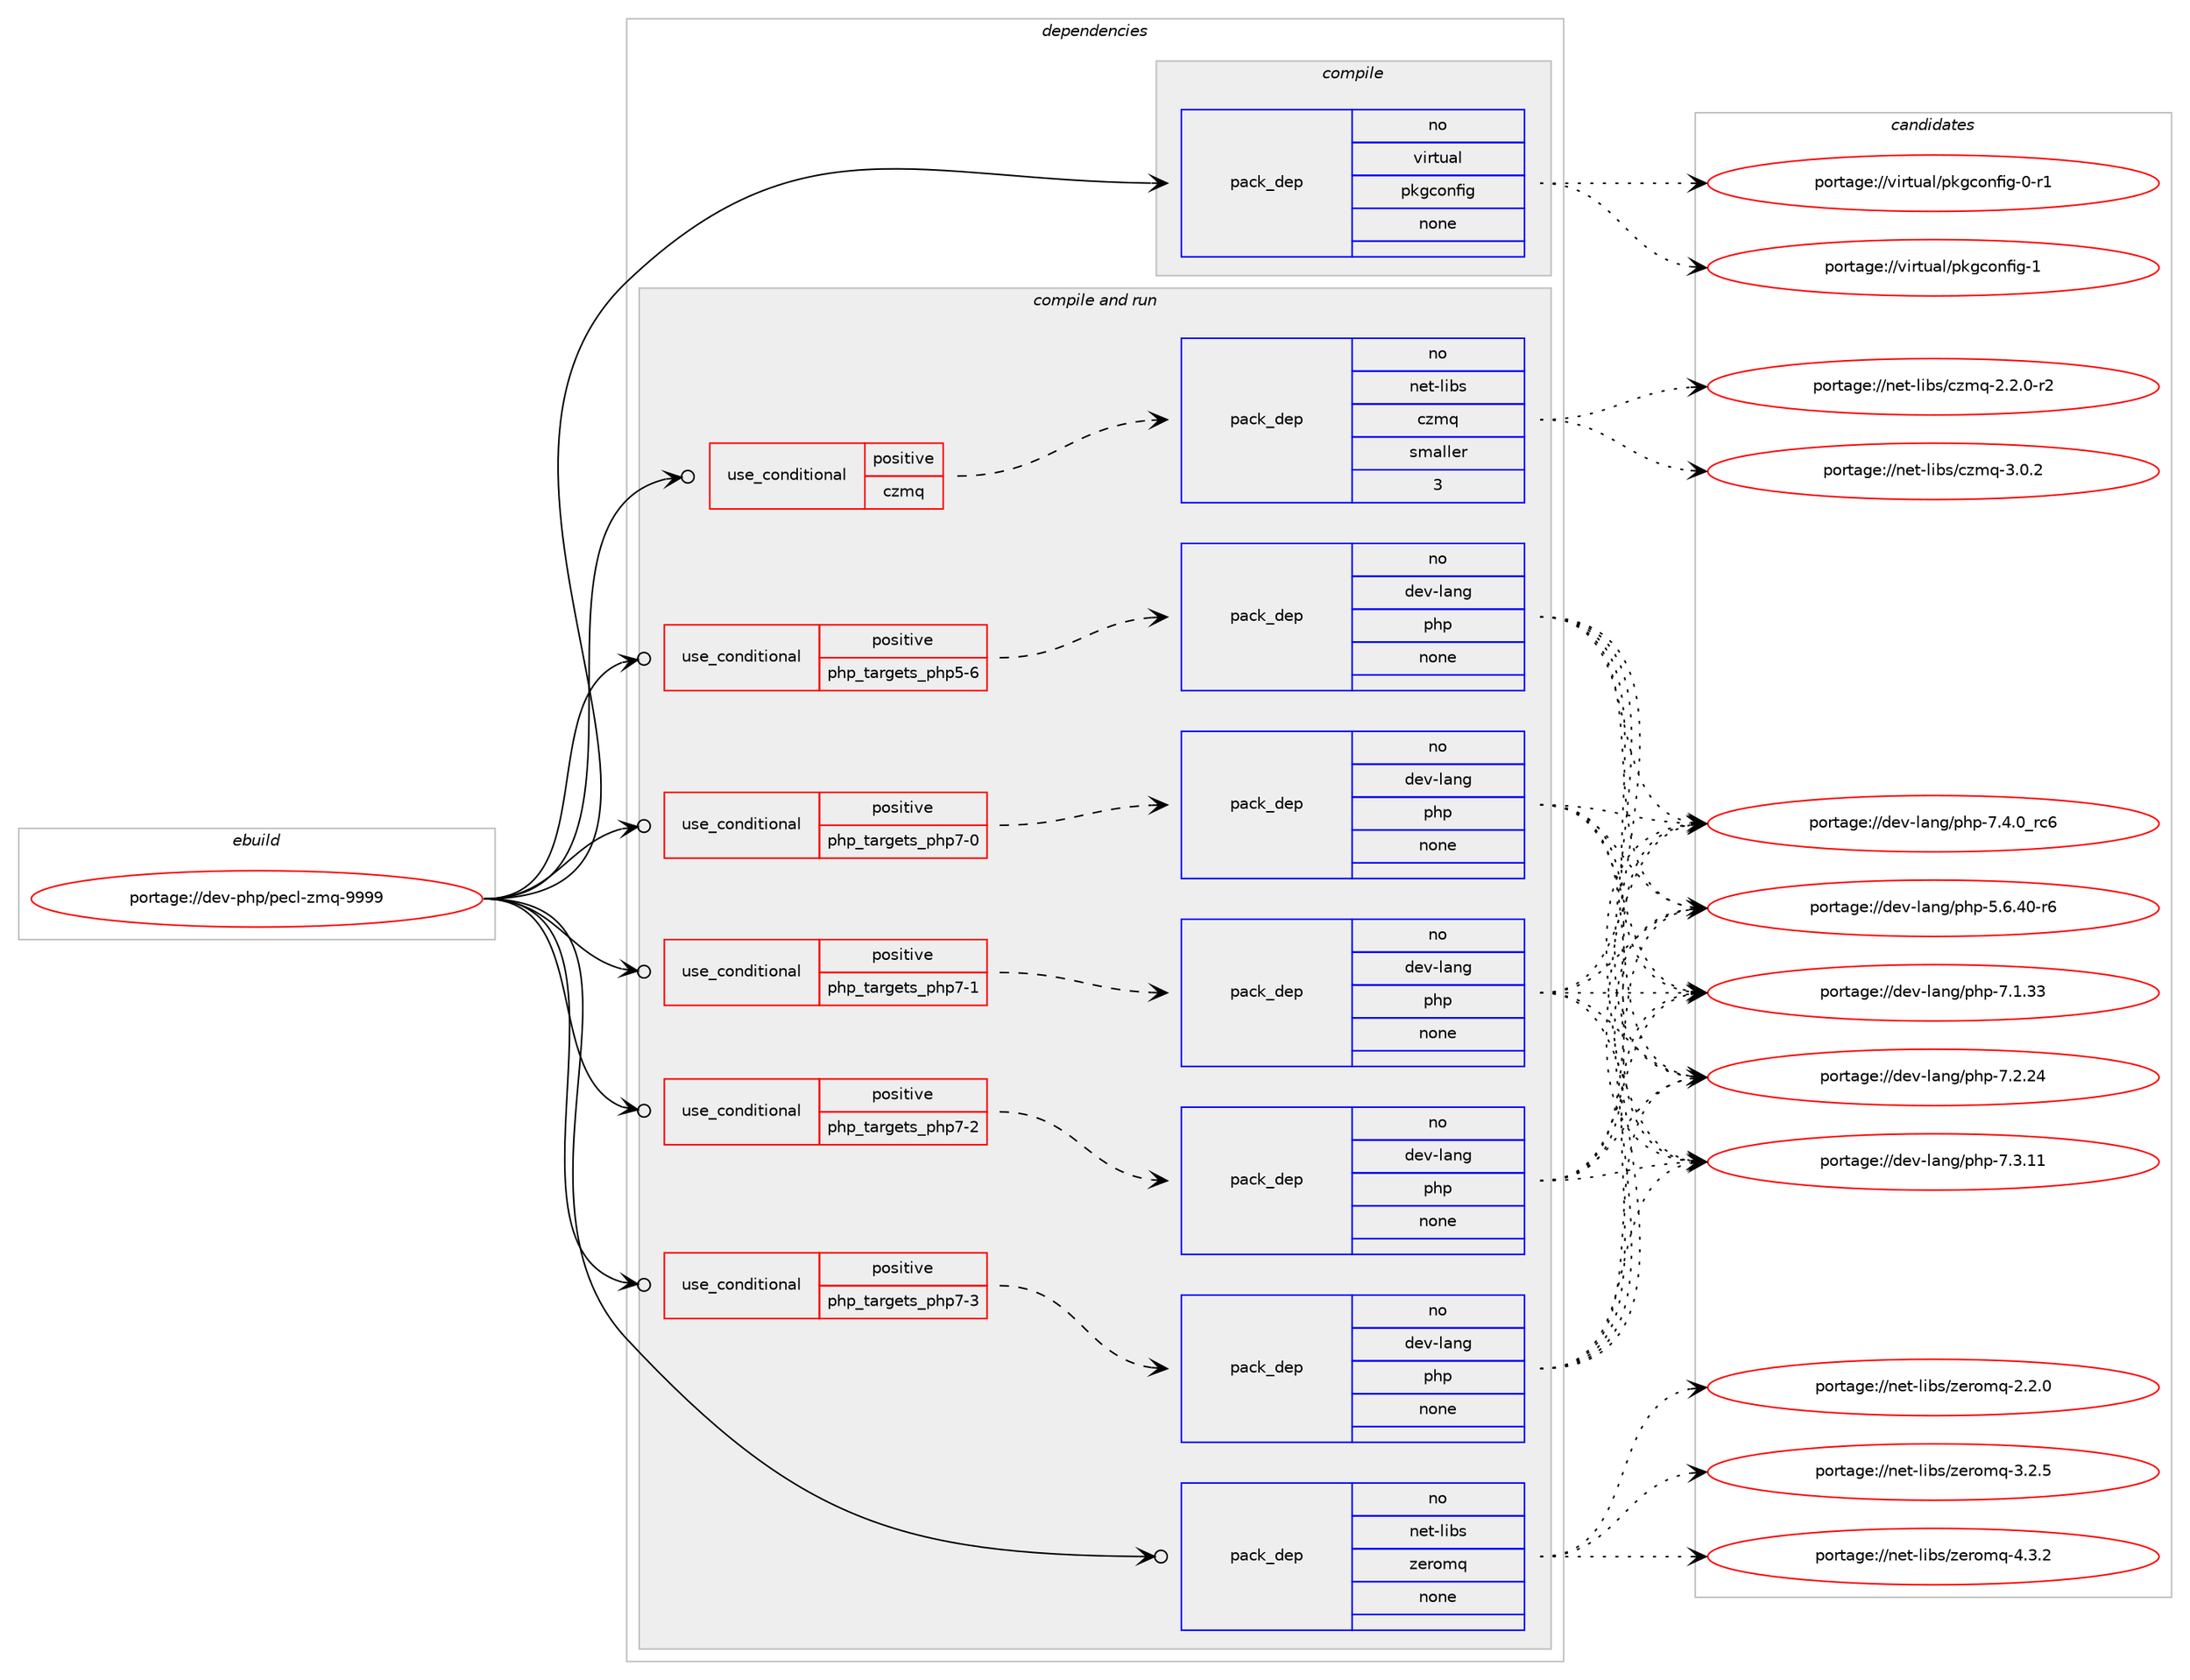 digraph prolog {

# *************
# Graph options
# *************

newrank=true;
concentrate=true;
compound=true;
graph [rankdir=LR,fontname=Helvetica,fontsize=10,ranksep=1.5];#, ranksep=2.5, nodesep=0.2];
edge  [arrowhead=vee];
node  [fontname=Helvetica,fontsize=10];

# **********
# The ebuild
# **********

subgraph cluster_leftcol {
color=gray;
rank=same;
label=<<i>ebuild</i>>;
id [label="portage://dev-php/pecl-zmq-9999", color=red, width=4, href="../dev-php/pecl-zmq-9999.svg"];
}

# ****************
# The dependencies
# ****************

subgraph cluster_midcol {
color=gray;
label=<<i>dependencies</i>>;
subgraph cluster_compile {
fillcolor="#eeeeee";
style=filled;
label=<<i>compile</i>>;
subgraph pack98618 {
dependency126554 [label=<<TABLE BORDER="0" CELLBORDER="1" CELLSPACING="0" CELLPADDING="4" WIDTH="220"><TR><TD ROWSPAN="6" CELLPADDING="30">pack_dep</TD></TR><TR><TD WIDTH="110">no</TD></TR><TR><TD>virtual</TD></TR><TR><TD>pkgconfig</TD></TR><TR><TD>none</TD></TR><TR><TD></TD></TR></TABLE>>, shape=none, color=blue];
}
id:e -> dependency126554:w [weight=20,style="solid",arrowhead="vee"];
}
subgraph cluster_compileandrun {
fillcolor="#eeeeee";
style=filled;
label=<<i>compile and run</i>>;
subgraph cond24649 {
dependency126555 [label=<<TABLE BORDER="0" CELLBORDER="1" CELLSPACING="0" CELLPADDING="4"><TR><TD ROWSPAN="3" CELLPADDING="10">use_conditional</TD></TR><TR><TD>positive</TD></TR><TR><TD>czmq</TD></TR></TABLE>>, shape=none, color=red];
subgraph pack98619 {
dependency126556 [label=<<TABLE BORDER="0" CELLBORDER="1" CELLSPACING="0" CELLPADDING="4" WIDTH="220"><TR><TD ROWSPAN="6" CELLPADDING="30">pack_dep</TD></TR><TR><TD WIDTH="110">no</TD></TR><TR><TD>net-libs</TD></TR><TR><TD>czmq</TD></TR><TR><TD>smaller</TD></TR><TR><TD>3</TD></TR></TABLE>>, shape=none, color=blue];
}
dependency126555:e -> dependency126556:w [weight=20,style="dashed",arrowhead="vee"];
}
id:e -> dependency126555:w [weight=20,style="solid",arrowhead="odotvee"];
subgraph cond24650 {
dependency126557 [label=<<TABLE BORDER="0" CELLBORDER="1" CELLSPACING="0" CELLPADDING="4"><TR><TD ROWSPAN="3" CELLPADDING="10">use_conditional</TD></TR><TR><TD>positive</TD></TR><TR><TD>php_targets_php5-6</TD></TR></TABLE>>, shape=none, color=red];
subgraph pack98620 {
dependency126558 [label=<<TABLE BORDER="0" CELLBORDER="1" CELLSPACING="0" CELLPADDING="4" WIDTH="220"><TR><TD ROWSPAN="6" CELLPADDING="30">pack_dep</TD></TR><TR><TD WIDTH="110">no</TD></TR><TR><TD>dev-lang</TD></TR><TR><TD>php</TD></TR><TR><TD>none</TD></TR><TR><TD></TD></TR></TABLE>>, shape=none, color=blue];
}
dependency126557:e -> dependency126558:w [weight=20,style="dashed",arrowhead="vee"];
}
id:e -> dependency126557:w [weight=20,style="solid",arrowhead="odotvee"];
subgraph cond24651 {
dependency126559 [label=<<TABLE BORDER="0" CELLBORDER="1" CELLSPACING="0" CELLPADDING="4"><TR><TD ROWSPAN="3" CELLPADDING="10">use_conditional</TD></TR><TR><TD>positive</TD></TR><TR><TD>php_targets_php7-0</TD></TR></TABLE>>, shape=none, color=red];
subgraph pack98621 {
dependency126560 [label=<<TABLE BORDER="0" CELLBORDER="1" CELLSPACING="0" CELLPADDING="4" WIDTH="220"><TR><TD ROWSPAN="6" CELLPADDING="30">pack_dep</TD></TR><TR><TD WIDTH="110">no</TD></TR><TR><TD>dev-lang</TD></TR><TR><TD>php</TD></TR><TR><TD>none</TD></TR><TR><TD></TD></TR></TABLE>>, shape=none, color=blue];
}
dependency126559:e -> dependency126560:w [weight=20,style="dashed",arrowhead="vee"];
}
id:e -> dependency126559:w [weight=20,style="solid",arrowhead="odotvee"];
subgraph cond24652 {
dependency126561 [label=<<TABLE BORDER="0" CELLBORDER="1" CELLSPACING="0" CELLPADDING="4"><TR><TD ROWSPAN="3" CELLPADDING="10">use_conditional</TD></TR><TR><TD>positive</TD></TR><TR><TD>php_targets_php7-1</TD></TR></TABLE>>, shape=none, color=red];
subgraph pack98622 {
dependency126562 [label=<<TABLE BORDER="0" CELLBORDER="1" CELLSPACING="0" CELLPADDING="4" WIDTH="220"><TR><TD ROWSPAN="6" CELLPADDING="30">pack_dep</TD></TR><TR><TD WIDTH="110">no</TD></TR><TR><TD>dev-lang</TD></TR><TR><TD>php</TD></TR><TR><TD>none</TD></TR><TR><TD></TD></TR></TABLE>>, shape=none, color=blue];
}
dependency126561:e -> dependency126562:w [weight=20,style="dashed",arrowhead="vee"];
}
id:e -> dependency126561:w [weight=20,style="solid",arrowhead="odotvee"];
subgraph cond24653 {
dependency126563 [label=<<TABLE BORDER="0" CELLBORDER="1" CELLSPACING="0" CELLPADDING="4"><TR><TD ROWSPAN="3" CELLPADDING="10">use_conditional</TD></TR><TR><TD>positive</TD></TR><TR><TD>php_targets_php7-2</TD></TR></TABLE>>, shape=none, color=red];
subgraph pack98623 {
dependency126564 [label=<<TABLE BORDER="0" CELLBORDER="1" CELLSPACING="0" CELLPADDING="4" WIDTH="220"><TR><TD ROWSPAN="6" CELLPADDING="30">pack_dep</TD></TR><TR><TD WIDTH="110">no</TD></TR><TR><TD>dev-lang</TD></TR><TR><TD>php</TD></TR><TR><TD>none</TD></TR><TR><TD></TD></TR></TABLE>>, shape=none, color=blue];
}
dependency126563:e -> dependency126564:w [weight=20,style="dashed",arrowhead="vee"];
}
id:e -> dependency126563:w [weight=20,style="solid",arrowhead="odotvee"];
subgraph cond24654 {
dependency126565 [label=<<TABLE BORDER="0" CELLBORDER="1" CELLSPACING="0" CELLPADDING="4"><TR><TD ROWSPAN="3" CELLPADDING="10">use_conditional</TD></TR><TR><TD>positive</TD></TR><TR><TD>php_targets_php7-3</TD></TR></TABLE>>, shape=none, color=red];
subgraph pack98624 {
dependency126566 [label=<<TABLE BORDER="0" CELLBORDER="1" CELLSPACING="0" CELLPADDING="4" WIDTH="220"><TR><TD ROWSPAN="6" CELLPADDING="30">pack_dep</TD></TR><TR><TD WIDTH="110">no</TD></TR><TR><TD>dev-lang</TD></TR><TR><TD>php</TD></TR><TR><TD>none</TD></TR><TR><TD></TD></TR></TABLE>>, shape=none, color=blue];
}
dependency126565:e -> dependency126566:w [weight=20,style="dashed",arrowhead="vee"];
}
id:e -> dependency126565:w [weight=20,style="solid",arrowhead="odotvee"];
subgraph pack98625 {
dependency126567 [label=<<TABLE BORDER="0" CELLBORDER="1" CELLSPACING="0" CELLPADDING="4" WIDTH="220"><TR><TD ROWSPAN="6" CELLPADDING="30">pack_dep</TD></TR><TR><TD WIDTH="110">no</TD></TR><TR><TD>net-libs</TD></TR><TR><TD>zeromq</TD></TR><TR><TD>none</TD></TR><TR><TD></TD></TR></TABLE>>, shape=none, color=blue];
}
id:e -> dependency126567:w [weight=20,style="solid",arrowhead="odotvee"];
}
subgraph cluster_run {
fillcolor="#eeeeee";
style=filled;
label=<<i>run</i>>;
}
}

# **************
# The candidates
# **************

subgraph cluster_choices {
rank=same;
color=gray;
label=<<i>candidates</i>>;

subgraph choice98618 {
color=black;
nodesep=1;
choiceportage11810511411611797108471121071039911111010210510345484511449 [label="portage://virtual/pkgconfig-0-r1", color=red, width=4,href="../virtual/pkgconfig-0-r1.svg"];
choiceportage1181051141161179710847112107103991111101021051034549 [label="portage://virtual/pkgconfig-1", color=red, width=4,href="../virtual/pkgconfig-1.svg"];
dependency126554:e -> choiceportage11810511411611797108471121071039911111010210510345484511449:w [style=dotted,weight="100"];
dependency126554:e -> choiceportage1181051141161179710847112107103991111101021051034549:w [style=dotted,weight="100"];
}
subgraph choice98619 {
color=black;
nodesep=1;
choiceportage110101116451081059811547991221091134550465046484511450 [label="portage://net-libs/czmq-2.2.0-r2", color=red, width=4,href="../net-libs/czmq-2.2.0-r2.svg"];
choiceportage11010111645108105981154799122109113455146484650 [label="portage://net-libs/czmq-3.0.2", color=red, width=4,href="../net-libs/czmq-3.0.2.svg"];
dependency126556:e -> choiceportage110101116451081059811547991221091134550465046484511450:w [style=dotted,weight="100"];
dependency126556:e -> choiceportage11010111645108105981154799122109113455146484650:w [style=dotted,weight="100"];
}
subgraph choice98620 {
color=black;
nodesep=1;
choiceportage100101118451089711010347112104112455346544652484511454 [label="portage://dev-lang/php-5.6.40-r6", color=red, width=4,href="../dev-lang/php-5.6.40-r6.svg"];
choiceportage10010111845108971101034711210411245554649465151 [label="portage://dev-lang/php-7.1.33", color=red, width=4,href="../dev-lang/php-7.1.33.svg"];
choiceportage10010111845108971101034711210411245554650465052 [label="portage://dev-lang/php-7.2.24", color=red, width=4,href="../dev-lang/php-7.2.24.svg"];
choiceportage10010111845108971101034711210411245554651464949 [label="portage://dev-lang/php-7.3.11", color=red, width=4,href="../dev-lang/php-7.3.11.svg"];
choiceportage100101118451089711010347112104112455546524648951149954 [label="portage://dev-lang/php-7.4.0_rc6", color=red, width=4,href="../dev-lang/php-7.4.0_rc6.svg"];
dependency126558:e -> choiceportage100101118451089711010347112104112455346544652484511454:w [style=dotted,weight="100"];
dependency126558:e -> choiceportage10010111845108971101034711210411245554649465151:w [style=dotted,weight="100"];
dependency126558:e -> choiceportage10010111845108971101034711210411245554650465052:w [style=dotted,weight="100"];
dependency126558:e -> choiceportage10010111845108971101034711210411245554651464949:w [style=dotted,weight="100"];
dependency126558:e -> choiceportage100101118451089711010347112104112455546524648951149954:w [style=dotted,weight="100"];
}
subgraph choice98621 {
color=black;
nodesep=1;
choiceportage100101118451089711010347112104112455346544652484511454 [label="portage://dev-lang/php-5.6.40-r6", color=red, width=4,href="../dev-lang/php-5.6.40-r6.svg"];
choiceportage10010111845108971101034711210411245554649465151 [label="portage://dev-lang/php-7.1.33", color=red, width=4,href="../dev-lang/php-7.1.33.svg"];
choiceportage10010111845108971101034711210411245554650465052 [label="portage://dev-lang/php-7.2.24", color=red, width=4,href="../dev-lang/php-7.2.24.svg"];
choiceportage10010111845108971101034711210411245554651464949 [label="portage://dev-lang/php-7.3.11", color=red, width=4,href="../dev-lang/php-7.3.11.svg"];
choiceportage100101118451089711010347112104112455546524648951149954 [label="portage://dev-lang/php-7.4.0_rc6", color=red, width=4,href="../dev-lang/php-7.4.0_rc6.svg"];
dependency126560:e -> choiceportage100101118451089711010347112104112455346544652484511454:w [style=dotted,weight="100"];
dependency126560:e -> choiceportage10010111845108971101034711210411245554649465151:w [style=dotted,weight="100"];
dependency126560:e -> choiceportage10010111845108971101034711210411245554650465052:w [style=dotted,weight="100"];
dependency126560:e -> choiceportage10010111845108971101034711210411245554651464949:w [style=dotted,weight="100"];
dependency126560:e -> choiceportage100101118451089711010347112104112455546524648951149954:w [style=dotted,weight="100"];
}
subgraph choice98622 {
color=black;
nodesep=1;
choiceportage100101118451089711010347112104112455346544652484511454 [label="portage://dev-lang/php-5.6.40-r6", color=red, width=4,href="../dev-lang/php-5.6.40-r6.svg"];
choiceportage10010111845108971101034711210411245554649465151 [label="portage://dev-lang/php-7.1.33", color=red, width=4,href="../dev-lang/php-7.1.33.svg"];
choiceportage10010111845108971101034711210411245554650465052 [label="portage://dev-lang/php-7.2.24", color=red, width=4,href="../dev-lang/php-7.2.24.svg"];
choiceportage10010111845108971101034711210411245554651464949 [label="portage://dev-lang/php-7.3.11", color=red, width=4,href="../dev-lang/php-7.3.11.svg"];
choiceportage100101118451089711010347112104112455546524648951149954 [label="portage://dev-lang/php-7.4.0_rc6", color=red, width=4,href="../dev-lang/php-7.4.0_rc6.svg"];
dependency126562:e -> choiceportage100101118451089711010347112104112455346544652484511454:w [style=dotted,weight="100"];
dependency126562:e -> choiceportage10010111845108971101034711210411245554649465151:w [style=dotted,weight="100"];
dependency126562:e -> choiceportage10010111845108971101034711210411245554650465052:w [style=dotted,weight="100"];
dependency126562:e -> choiceportage10010111845108971101034711210411245554651464949:w [style=dotted,weight="100"];
dependency126562:e -> choiceportage100101118451089711010347112104112455546524648951149954:w [style=dotted,weight="100"];
}
subgraph choice98623 {
color=black;
nodesep=1;
choiceportage100101118451089711010347112104112455346544652484511454 [label="portage://dev-lang/php-5.6.40-r6", color=red, width=4,href="../dev-lang/php-5.6.40-r6.svg"];
choiceportage10010111845108971101034711210411245554649465151 [label="portage://dev-lang/php-7.1.33", color=red, width=4,href="../dev-lang/php-7.1.33.svg"];
choiceportage10010111845108971101034711210411245554650465052 [label="portage://dev-lang/php-7.2.24", color=red, width=4,href="../dev-lang/php-7.2.24.svg"];
choiceportage10010111845108971101034711210411245554651464949 [label="portage://dev-lang/php-7.3.11", color=red, width=4,href="../dev-lang/php-7.3.11.svg"];
choiceportage100101118451089711010347112104112455546524648951149954 [label="portage://dev-lang/php-7.4.0_rc6", color=red, width=4,href="../dev-lang/php-7.4.0_rc6.svg"];
dependency126564:e -> choiceportage100101118451089711010347112104112455346544652484511454:w [style=dotted,weight="100"];
dependency126564:e -> choiceportage10010111845108971101034711210411245554649465151:w [style=dotted,weight="100"];
dependency126564:e -> choiceportage10010111845108971101034711210411245554650465052:w [style=dotted,weight="100"];
dependency126564:e -> choiceportage10010111845108971101034711210411245554651464949:w [style=dotted,weight="100"];
dependency126564:e -> choiceportage100101118451089711010347112104112455546524648951149954:w [style=dotted,weight="100"];
}
subgraph choice98624 {
color=black;
nodesep=1;
choiceportage100101118451089711010347112104112455346544652484511454 [label="portage://dev-lang/php-5.6.40-r6", color=red, width=4,href="../dev-lang/php-5.6.40-r6.svg"];
choiceportage10010111845108971101034711210411245554649465151 [label="portage://dev-lang/php-7.1.33", color=red, width=4,href="../dev-lang/php-7.1.33.svg"];
choiceportage10010111845108971101034711210411245554650465052 [label="portage://dev-lang/php-7.2.24", color=red, width=4,href="../dev-lang/php-7.2.24.svg"];
choiceportage10010111845108971101034711210411245554651464949 [label="portage://dev-lang/php-7.3.11", color=red, width=4,href="../dev-lang/php-7.3.11.svg"];
choiceportage100101118451089711010347112104112455546524648951149954 [label="portage://dev-lang/php-7.4.0_rc6", color=red, width=4,href="../dev-lang/php-7.4.0_rc6.svg"];
dependency126566:e -> choiceportage100101118451089711010347112104112455346544652484511454:w [style=dotted,weight="100"];
dependency126566:e -> choiceportage10010111845108971101034711210411245554649465151:w [style=dotted,weight="100"];
dependency126566:e -> choiceportage10010111845108971101034711210411245554650465052:w [style=dotted,weight="100"];
dependency126566:e -> choiceportage10010111845108971101034711210411245554651464949:w [style=dotted,weight="100"];
dependency126566:e -> choiceportage100101118451089711010347112104112455546524648951149954:w [style=dotted,weight="100"];
}
subgraph choice98625 {
color=black;
nodesep=1;
choiceportage110101116451081059811547122101114111109113455046504648 [label="portage://net-libs/zeromq-2.2.0", color=red, width=4,href="../net-libs/zeromq-2.2.0.svg"];
choiceportage110101116451081059811547122101114111109113455146504653 [label="portage://net-libs/zeromq-3.2.5", color=red, width=4,href="../net-libs/zeromq-3.2.5.svg"];
choiceportage110101116451081059811547122101114111109113455246514650 [label="portage://net-libs/zeromq-4.3.2", color=red, width=4,href="../net-libs/zeromq-4.3.2.svg"];
dependency126567:e -> choiceportage110101116451081059811547122101114111109113455046504648:w [style=dotted,weight="100"];
dependency126567:e -> choiceportage110101116451081059811547122101114111109113455146504653:w [style=dotted,weight="100"];
dependency126567:e -> choiceportage110101116451081059811547122101114111109113455246514650:w [style=dotted,weight="100"];
}
}

}
